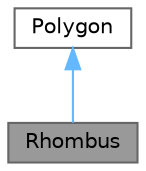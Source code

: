 digraph "Rhombus"
{
 // LATEX_PDF_SIZE
  bgcolor="transparent";
  edge [fontname=Helvetica,fontsize=10,labelfontname=Helvetica,labelfontsize=10];
  node [fontname=Helvetica,fontsize=10,shape=box,height=0.2,width=0.4];
  Node1 [label="Rhombus",height=0.2,width=0.4,color="gray40", fillcolor="grey60", style="filled", fontcolor="black",tooltip="to manage an object with the shape of a rhombus"];
  Node2 -> Node1 [dir="back",color="steelblue1",style="solid"];
  Node2 [label="Polygon",height=0.2,width=0.4,color="gray40", fillcolor="white", style="filled",URL="$class_polygon.html",tooltip="an abstract base class for polygons"];
}
